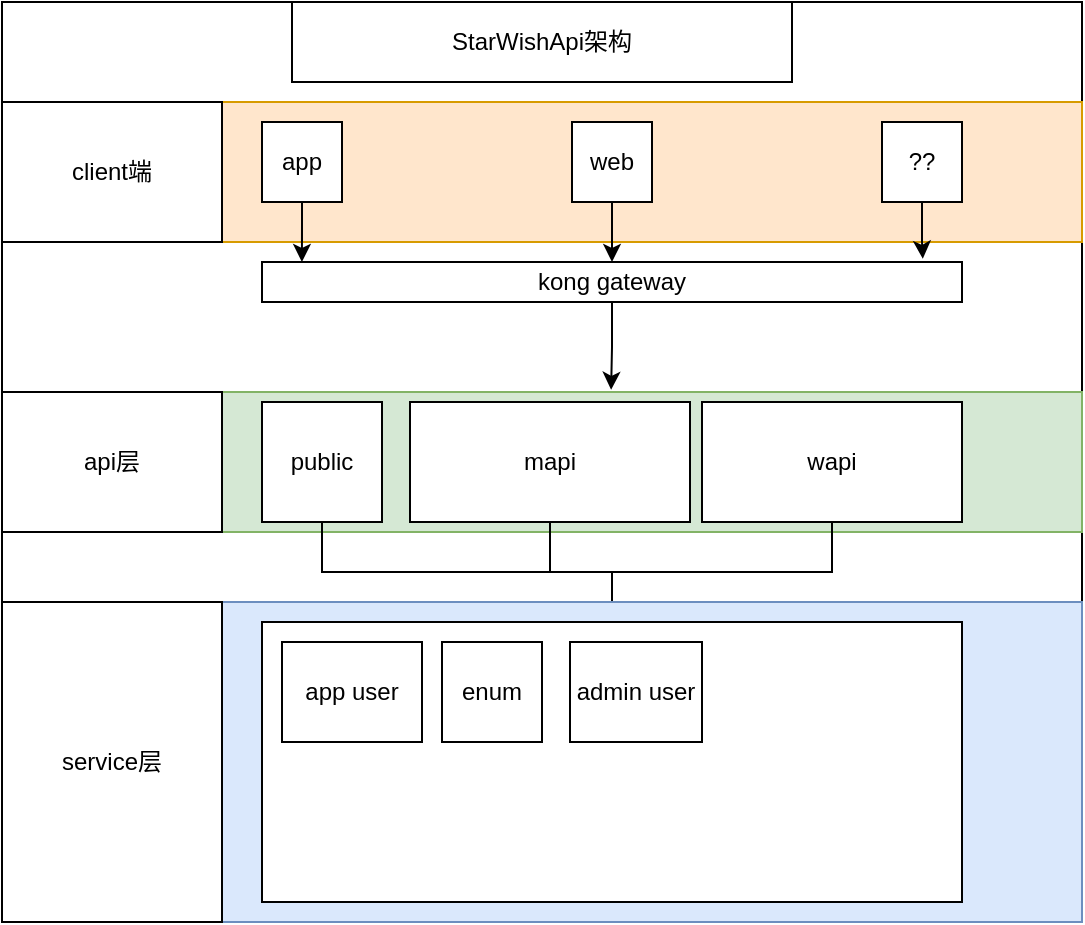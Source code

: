 <mxfile version="26.0.3">
  <diagram name="第 1 页" id="dX06Xu6pD4hWuj05Mwyk">
    <mxGraphModel dx="1059" dy="641" grid="1" gridSize="10" guides="1" tooltips="1" connect="1" arrows="1" fold="1" page="1" pageScale="1" pageWidth="827" pageHeight="1169" math="0" shadow="0">
      <root>
        <mxCell id="0" />
        <mxCell id="1" parent="0" />
        <mxCell id="AgnMiAAKrqAUzmb-iD08-15" value="&lt;div style=&quot;&quot;&gt;&lt;br&gt;&lt;/div&gt;" style="rounded=0;whiteSpace=wrap;html=1;align=left;" parent="1" vertex="1">
          <mxGeometry x="70" y="100" width="540" height="460" as="geometry" />
        </mxCell>
        <mxCell id="AgnMiAAKrqAUzmb-iD08-1" value="kong gateway" style="rounded=0;whiteSpace=wrap;html=1;" parent="1" vertex="1">
          <mxGeometry x="200" y="230" width="350" height="20" as="geometry" />
        </mxCell>
        <mxCell id="k7XGvMZ9DqhgHn6kebsS-4" value="" style="rounded=0;whiteSpace=wrap;html=1;fillColor=#ffe6cc;strokeColor=#d79b00;" vertex="1" parent="1">
          <mxGeometry x="70" y="150" width="540" height="70" as="geometry" />
        </mxCell>
        <mxCell id="AgnMiAAKrqAUzmb-iD08-2" value="app" style="rounded=0;whiteSpace=wrap;html=1;" parent="1" vertex="1">
          <mxGeometry x="200" y="160" width="40" height="40" as="geometry" />
        </mxCell>
        <mxCell id="AgnMiAAKrqAUzmb-iD08-12" style="edgeStyle=orthogonalEdgeStyle;rounded=0;orthogonalLoop=1;jettySize=auto;html=1;entryX=0.5;entryY=0;entryDx=0;entryDy=0;" parent="1" source="AgnMiAAKrqAUzmb-iD08-3" target="AgnMiAAKrqAUzmb-iD08-1" edge="1">
          <mxGeometry relative="1" as="geometry" />
        </mxCell>
        <mxCell id="AgnMiAAKrqAUzmb-iD08-3" value="web" style="rounded=0;whiteSpace=wrap;html=1;" parent="1" vertex="1">
          <mxGeometry x="355" y="160" width="40" height="40" as="geometry" />
        </mxCell>
        <mxCell id="AgnMiAAKrqAUzmb-iD08-4" value="??" style="rounded=0;whiteSpace=wrap;html=1;" parent="1" vertex="1">
          <mxGeometry x="510" y="160" width="40" height="40" as="geometry" />
        </mxCell>
        <mxCell id="k7XGvMZ9DqhgHn6kebsS-6" value="" style="rounded=0;whiteSpace=wrap;html=1;fillColor=#d5e8d4;strokeColor=#82b366;" vertex="1" parent="1">
          <mxGeometry x="70" y="295" width="540" height="70" as="geometry" />
        </mxCell>
        <mxCell id="k7XGvMZ9DqhgHn6kebsS-8" style="edgeStyle=orthogonalEdgeStyle;rounded=0;orthogonalLoop=1;jettySize=auto;html=1;entryX=0.5;entryY=0;entryDx=0;entryDy=0;" edge="1" parent="1" source="AgnMiAAKrqAUzmb-iD08-9" target="AgnMiAAKrqAUzmb-iD08-16">
          <mxGeometry relative="1" as="geometry" />
        </mxCell>
        <mxCell id="AgnMiAAKrqAUzmb-iD08-9" value="public" style="rounded=0;whiteSpace=wrap;html=1;" parent="1" vertex="1">
          <mxGeometry x="200" y="300" width="60" height="60" as="geometry" />
        </mxCell>
        <mxCell id="k7XGvMZ9DqhgHn6kebsS-9" style="edgeStyle=orthogonalEdgeStyle;rounded=0;orthogonalLoop=1;jettySize=auto;html=1;entryX=0.5;entryY=0;entryDx=0;entryDy=0;" edge="1" parent="1" source="AgnMiAAKrqAUzmb-iD08-10" target="AgnMiAAKrqAUzmb-iD08-16">
          <mxGeometry relative="1" as="geometry" />
        </mxCell>
        <mxCell id="AgnMiAAKrqAUzmb-iD08-10" value="mapi" style="rounded=0;whiteSpace=wrap;html=1;" parent="1" vertex="1">
          <mxGeometry x="274" y="300" width="140" height="60" as="geometry" />
        </mxCell>
        <mxCell id="AgnMiAAKrqAUzmb-iD08-11" style="edgeStyle=orthogonalEdgeStyle;rounded=0;orthogonalLoop=1;jettySize=auto;html=1;entryX=0.057;entryY=0;entryDx=0;entryDy=0;entryPerimeter=0;" parent="1" source="AgnMiAAKrqAUzmb-iD08-2" target="AgnMiAAKrqAUzmb-iD08-1" edge="1">
          <mxGeometry relative="1" as="geometry" />
        </mxCell>
        <mxCell id="AgnMiAAKrqAUzmb-iD08-13" style="edgeStyle=orthogonalEdgeStyle;rounded=0;orthogonalLoop=1;jettySize=auto;html=1;entryX=0.944;entryY=-0.081;entryDx=0;entryDy=0;entryPerimeter=0;" parent="1" source="AgnMiAAKrqAUzmb-iD08-4" target="AgnMiAAKrqAUzmb-iD08-1" edge="1">
          <mxGeometry relative="1" as="geometry" />
        </mxCell>
        <mxCell id="k7XGvMZ9DqhgHn6kebsS-10" style="edgeStyle=orthogonalEdgeStyle;rounded=0;orthogonalLoop=1;jettySize=auto;html=1;entryX=0.5;entryY=0;entryDx=0;entryDy=0;" edge="1" parent="1" source="AgnMiAAKrqAUzmb-iD08-14" target="AgnMiAAKrqAUzmb-iD08-16">
          <mxGeometry relative="1" as="geometry" />
        </mxCell>
        <mxCell id="AgnMiAAKrqAUzmb-iD08-14" value="wapi" style="rounded=0;whiteSpace=wrap;html=1;" parent="1" vertex="1">
          <mxGeometry x="420" y="300" width="130" height="60" as="geometry" />
        </mxCell>
        <mxCell id="k7XGvMZ9DqhgHn6kebsS-12" value="" style="rounded=0;whiteSpace=wrap;html=1;fillColor=#dae8fc;strokeColor=#6c8ebf;" vertex="1" parent="1">
          <mxGeometry x="70" y="400" width="540" height="160" as="geometry" />
        </mxCell>
        <mxCell id="AgnMiAAKrqAUzmb-iD08-16" value="" style="rounded=0;whiteSpace=wrap;html=1;" parent="1" vertex="1">
          <mxGeometry x="200" y="410" width="350" height="140" as="geometry" />
        </mxCell>
        <mxCell id="AgnMiAAKrqAUzmb-iD08-17" value="app user" style="rounded=0;whiteSpace=wrap;html=1;" parent="1" vertex="1">
          <mxGeometry x="210" y="420" width="70" height="50" as="geometry" />
        </mxCell>
        <mxCell id="AgnMiAAKrqAUzmb-iD08-18" value="enum" style="rounded=0;whiteSpace=wrap;html=1;" parent="1" vertex="1">
          <mxGeometry x="290" y="420" width="50" height="50" as="geometry" />
        </mxCell>
        <mxCell id="AgnMiAAKrqAUzmb-iD08-19" value="admin user" style="rounded=0;whiteSpace=wrap;html=1;" parent="1" vertex="1">
          <mxGeometry x="354" y="420" width="66" height="50" as="geometry" />
        </mxCell>
        <mxCell id="k7XGvMZ9DqhgHn6kebsS-2" value="StarWishApi架构" style="rounded=0;whiteSpace=wrap;html=1;" vertex="1" parent="1">
          <mxGeometry x="215" y="100" width="250" height="40" as="geometry" />
        </mxCell>
        <mxCell id="k7XGvMZ9DqhgHn6kebsS-5" value="client端" style="rounded=0;whiteSpace=wrap;html=1;" vertex="1" parent="1">
          <mxGeometry x="70" y="150" width="110" height="70" as="geometry" />
        </mxCell>
        <mxCell id="k7XGvMZ9DqhgHn6kebsS-7" value="api层" style="rounded=0;whiteSpace=wrap;html=1;" vertex="1" parent="1">
          <mxGeometry x="70" y="295" width="110" height="70" as="geometry" />
        </mxCell>
        <mxCell id="k7XGvMZ9DqhgHn6kebsS-11" style="edgeStyle=orthogonalEdgeStyle;rounded=0;orthogonalLoop=1;jettySize=auto;html=1;entryX=0.564;entryY=-0.016;entryDx=0;entryDy=0;entryPerimeter=0;" edge="1" parent="1" source="AgnMiAAKrqAUzmb-iD08-1" target="k7XGvMZ9DqhgHn6kebsS-6">
          <mxGeometry relative="1" as="geometry" />
        </mxCell>
        <mxCell id="k7XGvMZ9DqhgHn6kebsS-13" value="service层" style="rounded=0;whiteSpace=wrap;html=1;" vertex="1" parent="1">
          <mxGeometry x="70" y="400" width="110" height="160" as="geometry" />
        </mxCell>
      </root>
    </mxGraphModel>
  </diagram>
</mxfile>
